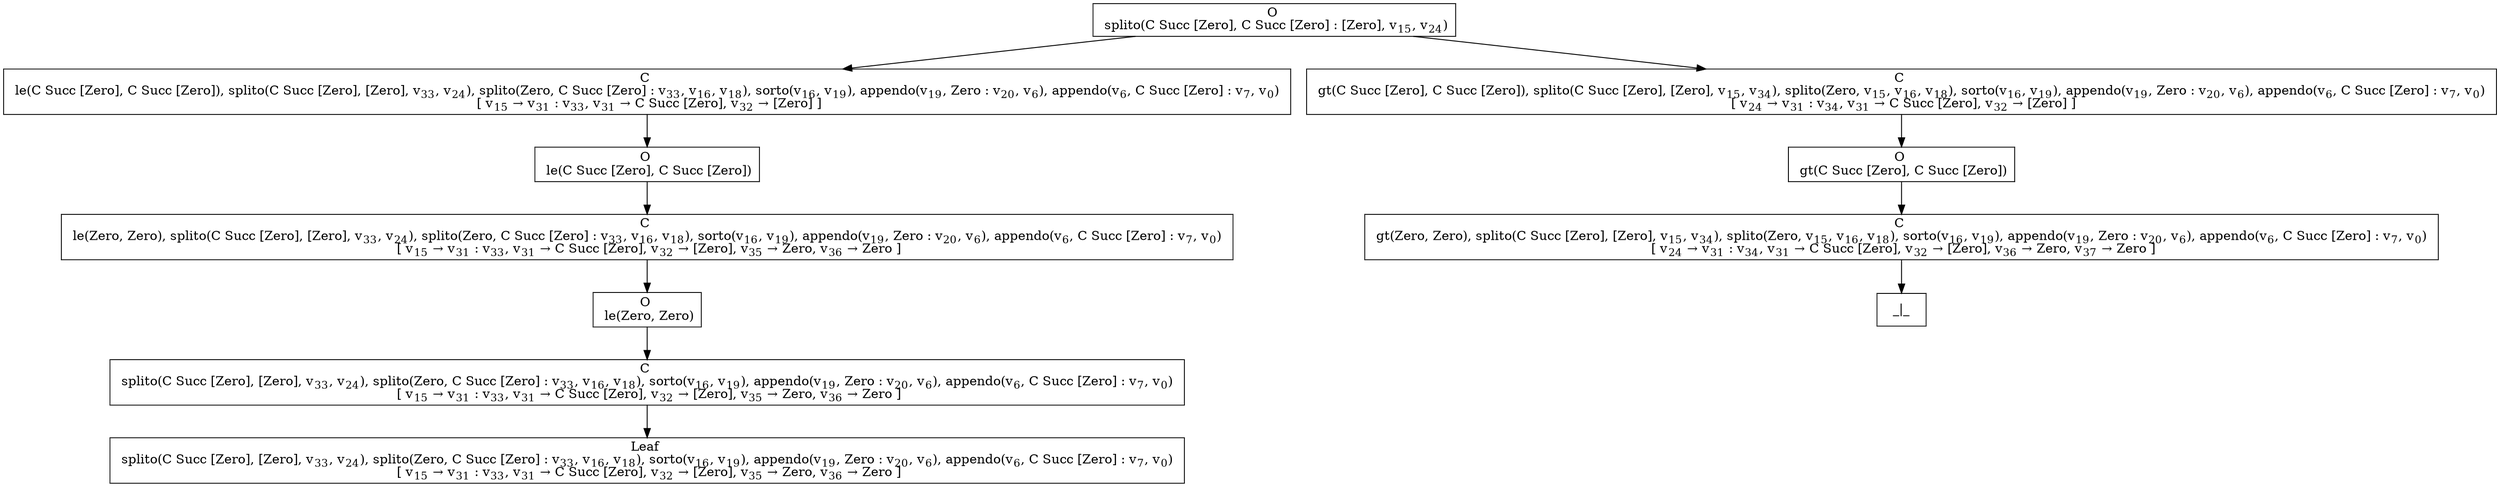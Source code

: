 digraph {
    graph [rankdir=TB
          ,bgcolor=transparent];
    node [shape=box
         ,fillcolor=white
         ,style=filled];
    0 [label=<O <BR/> splito(C Succ [Zero], C Succ [Zero] : [Zero], v<SUB>15</SUB>, v<SUB>24</SUB>)>];
    1 [label=<C <BR/> le(C Succ [Zero], C Succ [Zero]), splito(C Succ [Zero], [Zero], v<SUB>33</SUB>, v<SUB>24</SUB>), splito(Zero, C Succ [Zero] : v<SUB>33</SUB>, v<SUB>16</SUB>, v<SUB>18</SUB>), sorto(v<SUB>16</SUB>, v<SUB>19</SUB>), appendo(v<SUB>19</SUB>, Zero : v<SUB>20</SUB>, v<SUB>6</SUB>), appendo(v<SUB>6</SUB>, C Succ [Zero] : v<SUB>7</SUB>, v<SUB>0</SUB>) <BR/>  [ v<SUB>15</SUB> &rarr; v<SUB>31</SUB> : v<SUB>33</SUB>, v<SUB>31</SUB> &rarr; C Succ [Zero], v<SUB>32</SUB> &rarr; [Zero] ] >];
    2 [label=<C <BR/> gt(C Succ [Zero], C Succ [Zero]), splito(C Succ [Zero], [Zero], v<SUB>15</SUB>, v<SUB>34</SUB>), splito(Zero, v<SUB>15</SUB>, v<SUB>16</SUB>, v<SUB>18</SUB>), sorto(v<SUB>16</SUB>, v<SUB>19</SUB>), appendo(v<SUB>19</SUB>, Zero : v<SUB>20</SUB>, v<SUB>6</SUB>), appendo(v<SUB>6</SUB>, C Succ [Zero] : v<SUB>7</SUB>, v<SUB>0</SUB>) <BR/>  [ v<SUB>24</SUB> &rarr; v<SUB>31</SUB> : v<SUB>34</SUB>, v<SUB>31</SUB> &rarr; C Succ [Zero], v<SUB>32</SUB> &rarr; [Zero] ] >];
    3 [label=<O <BR/> le(C Succ [Zero], C Succ [Zero])>];
    4 [label=<C <BR/> le(Zero, Zero), splito(C Succ [Zero], [Zero], v<SUB>33</SUB>, v<SUB>24</SUB>), splito(Zero, C Succ [Zero] : v<SUB>33</SUB>, v<SUB>16</SUB>, v<SUB>18</SUB>), sorto(v<SUB>16</SUB>, v<SUB>19</SUB>), appendo(v<SUB>19</SUB>, Zero : v<SUB>20</SUB>, v<SUB>6</SUB>), appendo(v<SUB>6</SUB>, C Succ [Zero] : v<SUB>7</SUB>, v<SUB>0</SUB>) <BR/>  [ v<SUB>15</SUB> &rarr; v<SUB>31</SUB> : v<SUB>33</SUB>, v<SUB>31</SUB> &rarr; C Succ [Zero], v<SUB>32</SUB> &rarr; [Zero], v<SUB>35</SUB> &rarr; Zero, v<SUB>36</SUB> &rarr; Zero ] >];
    5 [label=<O <BR/> le(Zero, Zero)>];
    6 [label=<C <BR/> splito(C Succ [Zero], [Zero], v<SUB>33</SUB>, v<SUB>24</SUB>), splito(Zero, C Succ [Zero] : v<SUB>33</SUB>, v<SUB>16</SUB>, v<SUB>18</SUB>), sorto(v<SUB>16</SUB>, v<SUB>19</SUB>), appendo(v<SUB>19</SUB>, Zero : v<SUB>20</SUB>, v<SUB>6</SUB>), appendo(v<SUB>6</SUB>, C Succ [Zero] : v<SUB>7</SUB>, v<SUB>0</SUB>) <BR/>  [ v<SUB>15</SUB> &rarr; v<SUB>31</SUB> : v<SUB>33</SUB>, v<SUB>31</SUB> &rarr; C Succ [Zero], v<SUB>32</SUB> &rarr; [Zero], v<SUB>35</SUB> &rarr; Zero, v<SUB>36</SUB> &rarr; Zero ] >];
    7 [label=<Leaf <BR/> splito(C Succ [Zero], [Zero], v<SUB>33</SUB>, v<SUB>24</SUB>), splito(Zero, C Succ [Zero] : v<SUB>33</SUB>, v<SUB>16</SUB>, v<SUB>18</SUB>), sorto(v<SUB>16</SUB>, v<SUB>19</SUB>), appendo(v<SUB>19</SUB>, Zero : v<SUB>20</SUB>, v<SUB>6</SUB>), appendo(v<SUB>6</SUB>, C Succ [Zero] : v<SUB>7</SUB>, v<SUB>0</SUB>) <BR/>  [ v<SUB>15</SUB> &rarr; v<SUB>31</SUB> : v<SUB>33</SUB>, v<SUB>31</SUB> &rarr; C Succ [Zero], v<SUB>32</SUB> &rarr; [Zero], v<SUB>35</SUB> &rarr; Zero, v<SUB>36</SUB> &rarr; Zero ] >];
    8 [label=<O <BR/> gt(C Succ [Zero], C Succ [Zero])>];
    9 [label=<C <BR/> gt(Zero, Zero), splito(C Succ [Zero], [Zero], v<SUB>15</SUB>, v<SUB>34</SUB>), splito(Zero, v<SUB>15</SUB>, v<SUB>16</SUB>, v<SUB>18</SUB>), sorto(v<SUB>16</SUB>, v<SUB>19</SUB>), appendo(v<SUB>19</SUB>, Zero : v<SUB>20</SUB>, v<SUB>6</SUB>), appendo(v<SUB>6</SUB>, C Succ [Zero] : v<SUB>7</SUB>, v<SUB>0</SUB>) <BR/>  [ v<SUB>24</SUB> &rarr; v<SUB>31</SUB> : v<SUB>34</SUB>, v<SUB>31</SUB> &rarr; C Succ [Zero], v<SUB>32</SUB> &rarr; [Zero], v<SUB>36</SUB> &rarr; Zero, v<SUB>37</SUB> &rarr; Zero ] >];
    10 [label=<_|_>];
    0 -> 1 [label=""];
    0 -> 2 [label=""];
    1 -> 3 [label=""];
    2 -> 8 [label=""];
    3 -> 4 [label=""];
    4 -> 5 [label=""];
    5 -> 6 [label=""];
    6 -> 7 [label=""];
    8 -> 9 [label=""];
    9 -> 10 [label=""];
}